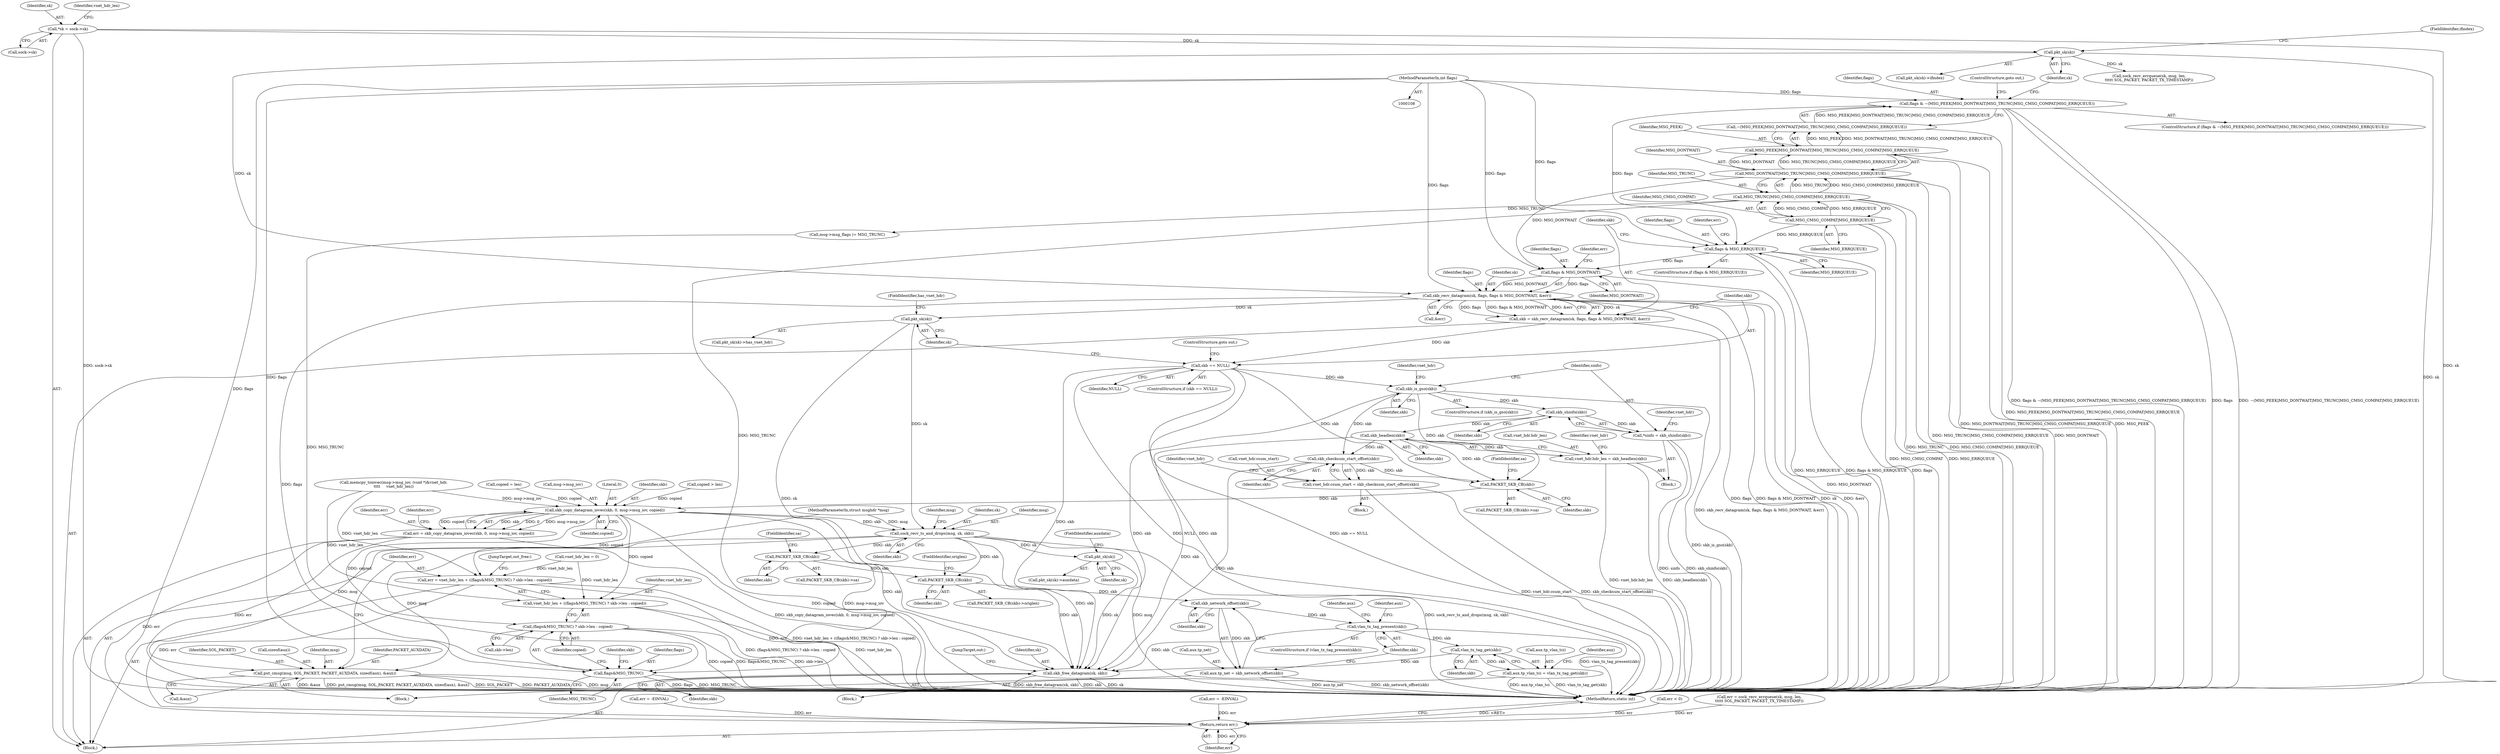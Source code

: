 digraph "0_linux_f3d3342602f8bcbf37d7c46641cb9bca7618eb1c_26@API" {
"1000173" [label="(Call,skb_recv_datagram(sk, flags, flags & MSG_DONTWAIT, &err))"];
"1000150" [label="(Call,pkt_sk(sk))"];
"1000116" [label="(Call,*sk = sock->sk)"];
"1000176" [label="(Call,flags & MSG_DONTWAIT)"];
"1000158" [label="(Call,flags & MSG_ERRQUEUE)"];
"1000134" [label="(Call,flags & ~(MSG_PEEK|MSG_DONTWAIT|MSG_TRUNC|MSG_CMSG_COMPAT|MSG_ERRQUEUE))"];
"1000113" [label="(MethodParameterIn,int flags)"];
"1000136" [label="(Call,~(MSG_PEEK|MSG_DONTWAIT|MSG_TRUNC|MSG_CMSG_COMPAT|MSG_ERRQUEUE))"];
"1000137" [label="(Call,MSG_PEEK|MSG_DONTWAIT|MSG_TRUNC|MSG_CMSG_COMPAT|MSG_ERRQUEUE)"];
"1000139" [label="(Call,MSG_DONTWAIT|MSG_TRUNC|MSG_CMSG_COMPAT|MSG_ERRQUEUE)"];
"1000141" [label="(Call,MSG_TRUNC|MSG_CMSG_COMPAT|MSG_ERRQUEUE)"];
"1000143" [label="(Call,MSG_CMSG_COMPAT|MSG_ERRQUEUE)"];
"1000171" [label="(Call,skb = skb_recv_datagram(sk, flags, flags & MSG_DONTWAIT, &err))"];
"1000182" [label="(Call,skb == NULL)"];
"1000212" [label="(Call,skb_is_gso(skb))"];
"1000218" [label="(Call,skb_shinfo(skb))"];
"1000216" [label="(Call,*sinfo = skb_shinfo(skb))"];
"1000224" [label="(Call,skb_headlen(skb))"];
"1000220" [label="(Call,vnet_hdr.hdr_len = skb_headlen(skb))"];
"1000311" [label="(Call,skb_checksum_start_offset(skb))"];
"1000307" [label="(Call,vnet_hdr.csum_start = skb_checksum_start_offset(skb))"];
"1000354" [label="(Call,PACKET_SKB_CB(skb))"];
"1000391" [label="(Call,skb_copy_datagram_iovec(skb, 0, msg->msg_iov, copied))"];
"1000389" [label="(Call,err = skb_copy_datagram_iovec(skb, 0, msg->msg_iov, copied))"];
"1000522" [label="(Return,return err;)"];
"1000401" [label="(Call,sock_recv_ts_and_drops(msg, sk, skb))"];
"1000415" [label="(Call,PACKET_SKB_CB(skb))"];
"1000449" [label="(Call,PACKET_SKB_CB(skb))"];
"1000468" [label="(Call,skb_network_offset(skb))"];
"1000464" [label="(Call,aux.tp_net = skb_network_offset(skb))"];
"1000471" [label="(Call,vlan_tx_tag_present(skb))"];
"1000478" [label="(Call,vlan_tx_tag_get(skb))"];
"1000474" [label="(Call,aux.tp_vlan_tci = vlan_tx_tag_get(skb))"];
"1000518" [label="(Call,skb_free_datagram(sk, skb))"];
"1000423" [label="(Call,pkt_sk(sk))"];
"1000497" [label="(Call,put_cmsg(msg, SOL_PACKET, PACKET_AUXDATA, sizeof(aux), &aux))"];
"1000505" [label="(Call,err = vnet_hdr_len + ((flags&MSG_TRUNC) ? skb->len : copied))"];
"1000507" [label="(Call,vnet_hdr_len + ((flags&MSG_TRUNC) ? skb->len : copied))"];
"1000509" [label="(Call,(flags&MSG_TRUNC) ? skb->len : copied)"];
"1000188" [label="(Call,pkt_sk(sk))"];
"1000510" [label="(Call,flags&MSG_TRUNC)"];
"1000404" [label="(Identifier,skb)"];
"1000381" [label="(Call,copied = len)"];
"1000175" [label="(Identifier,flags)"];
"1000465" [label="(Call,aux.tp_net)"];
"1000354" [label="(Call,PACKET_SKB_CB(skb))"];
"1000195" [label="(Call,err = -EINVAL)"];
"1000228" [label="(Identifier,vnet_hdr)"];
"1000180" [label="(Identifier,err)"];
"1000449" [label="(Call,PACKET_SKB_CB(skb))"];
"1000500" [label="(Identifier,PACKET_AUXDATA)"];
"1000142" [label="(Identifier,MSG_TRUNC)"];
"1000468" [label="(Call,skb_network_offset(skb))"];
"1000140" [label="(Identifier,MSG_DONTWAIT)"];
"1000472" [label="(Identifier,skb)"];
"1000177" [label="(Identifier,flags)"];
"1000497" [label="(Call,put_cmsg(msg, SOL_PACKET, PACKET_AUXDATA, sizeof(aux), &aux))"];
"1000150" [label="(Call,pkt_sk(sk))"];
"1000478" [label="(Call,vlan_tx_tag_get(skb))"];
"1000422" [label="(Call,pkt_sk(sk)->auxdata)"];
"1000216" [label="(Call,*sinfo = skb_shinfo(skb))"];
"1000111" [label="(MethodParameterIn,struct msghdr *msg)"];
"1000471" [label="(Call,vlan_tx_tag_present(skb))"];
"1000513" [label="(Call,skb->len)"];
"1000394" [label="(Call,msg->msg_iov)"];
"1000145" [label="(Identifier,MSG_ERRQUEUE)"];
"1000189" [label="(Identifier,sk)"];
"1000345" [label="(Call,err < 0)"];
"1000212" [label="(Call,skb_is_gso(skb))"];
"1000393" [label="(Literal,0)"];
"1000217" [label="(Identifier,sinfo)"];
"1000392" [label="(Identifier,skb)"];
"1000114" [label="(Block,)"];
"1000181" [label="(ControlStructure,if (skb == NULL))"];
"1000335" [label="(Call,memcpy_toiovec(msg->msg_iov, (void *)&vnet_hdr,\n\t\t\t\t     vnet_hdr_len))"];
"1000519" [label="(Identifier,sk)"];
"1000182" [label="(Call,skb == NULL)"];
"1000213" [label="(Identifier,skb)"];
"1000424" [label="(Identifier,sk)"];
"1000514" [label="(Identifier,skb)"];
"1000391" [label="(Call,skb_copy_datagram_iovec(skb, 0, msg->msg_iov, copied))"];
"1000141" [label="(Call,MSG_TRUNC|MSG_CMSG_COMPAT|MSG_ERRQUEUE)"];
"1000162" [label="(Call,err = sock_recv_errqueue(sk, msg, len,\n\t\t\t\t\t SOL_PACKET, PACKET_TX_TIMESTAMP))"];
"1000510" [label="(Call,flags&MSG_TRUNC)"];
"1000183" [label="(Identifier,skb)"];
"1000516" [label="(Identifier,copied)"];
"1000417" [label="(FieldIdentifier,sa)"];
"1000163" [label="(Identifier,err)"];
"1000118" [label="(Call,sock->sk)"];
"1000312" [label="(Identifier,skb)"];
"1000135" [label="(Identifier,flags)"];
"1000176" [label="(Call,flags & MSG_DONTWAIT)"];
"1000129" [label="(Call,err = -EINVAL)"];
"1000520" [label="(Identifier,skb)"];
"1000219" [label="(Identifier,skb)"];
"1000512" [label="(Identifier,MSG_TRUNC)"];
"1000469" [label="(Identifier,skb)"];
"1000185" [label="(ControlStructure,goto out;)"];
"1000222" [label="(Identifier,vnet_hdr)"];
"1000415" [label="(Call,PACKET_SKB_CB(skb))"];
"1000475" [label="(Call,aux.tp_vlan_tci)"];
"1000134" [label="(Call,flags & ~(MSG_PEEK|MSG_DONTWAIT|MSG_TRUNC|MSG_CMSG_COMPAT|MSG_ERRQUEUE))"];
"1000220" [label="(Call,vnet_hdr.hdr_len = skb_headlen(skb))"];
"1000470" [label="(ControlStructure,if (vlan_tx_tag_present(skb)))"];
"1000450" [label="(Identifier,skb)"];
"1000473" [label="(Block,)"];
"1000152" [label="(FieldIdentifier,ifindex)"];
"1000489" [label="(Identifier,aux)"];
"1000126" [label="(Call,vnet_hdr_len = 0)"];
"1000158" [label="(Call,flags & MSG_ERRQUEUE)"];
"1000116" [label="(Call,*sk = sock->sk)"];
"1000214" [label="(Block,)"];
"1000137" [label="(Call,MSG_PEEK|MSG_DONTWAIT|MSG_TRUNC|MSG_CMSG_COMPAT|MSG_ERRQUEUE)"];
"1000474" [label="(Call,aux.tp_vlan_tci = vlan_tx_tag_get(skb))"];
"1000171" [label="(Call,skb = skb_recv_datagram(sk, flags, flags & MSG_DONTWAIT, &err))"];
"1000188" [label="(Call,pkt_sk(sk))"];
"1000143" [label="(Call,MSG_CMSG_COMPAT|MSG_ERRQUEUE)"];
"1000507" [label="(Call,vnet_hdr_len + ((flags&MSG_TRUNC) ? skb->len : copied))"];
"1000499" [label="(Identifier,SOL_PACKET)"];
"1000501" [label="(Call,sizeof(aux))"];
"1000416" [label="(Identifier,skb)"];
"1000503" [label="(Call,&aux)"];
"1000426" [label="(Block,)"];
"1000117" [label="(Identifier,sk)"];
"1000138" [label="(Identifier,MSG_PEEK)"];
"1000315" [label="(Identifier,vnet_hdr)"];
"1000353" [label="(Call,PACKET_SKB_CB(skb)->sa)"];
"1000173" [label="(Call,skb_recv_datagram(sk, flags, flags & MSG_DONTWAIT, &err))"];
"1000308" [label="(Call,vnet_hdr.csum_start)"];
"1000464" [label="(Call,aux.tp_net = skb_network_offset(skb))"];
"1000113" [label="(MethodParameterIn,int flags)"];
"1000151" [label="(Identifier,sk)"];
"1000164" [label="(Call,sock_recv_errqueue(sk, msg, len,\n\t\t\t\t\t SOL_PACKET, PACKET_TX_TIMESTAMP))"];
"1000311" [label="(Call,skb_checksum_start_offset(skb))"];
"1000397" [label="(Identifier,copied)"];
"1000356" [label="(FieldIdentifier,sa)"];
"1000522" [label="(Return,return err;)"];
"1000511" [label="(Identifier,flags)"];
"1000498" [label="(Identifier,msg)"];
"1000211" [label="(ControlStructure,if (skb_is_gso(skb)))"];
"1000425" [label="(FieldIdentifier,auxdata)"];
"1000149" [label="(Call,pkt_sk(sk)->ifindex)"];
"1000407" [label="(Identifier,msg)"];
"1000187" [label="(Call,pkt_sk(sk)->has_vnet_hdr)"];
"1000479" [label="(Identifier,skb)"];
"1000414" [label="(Call,PACKET_SKB_CB(skb)->sa)"];
"1000225" [label="(Identifier,skb)"];
"1000509" [label="(Call,(flags&MSG_TRUNC) ? skb->len : copied)"];
"1000127" [label="(Identifier,vnet_hdr_len)"];
"1000307" [label="(Call,vnet_hdr.csum_start = skb_checksum_start_offset(skb))"];
"1000390" [label="(Identifier,err)"];
"1000403" [label="(Identifier,sk)"];
"1000146" [label="(ControlStructure,goto out;)"];
"1000451" [label="(FieldIdentifier,origlen)"];
"1000506" [label="(Identifier,err)"];
"1000476" [label="(Identifier,aux)"];
"1000190" [label="(FieldIdentifier,has_vnet_hdr)"];
"1000399" [label="(Identifier,err)"];
"1000144" [label="(Identifier,MSG_CMSG_COMPAT)"];
"1000384" [label="(Call,msg->msg_flags |= MSG_TRUNC)"];
"1000157" [label="(ControlStructure,if (flags & MSG_ERRQUEUE))"];
"1000136" [label="(Call,~(MSG_PEEK|MSG_DONTWAIT|MSG_TRUNC|MSG_CMSG_COMPAT|MSG_ERRQUEUE))"];
"1000301" [label="(Block,)"];
"1000508" [label="(Identifier,vnet_hdr_len)"];
"1000160" [label="(Identifier,MSG_ERRQUEUE)"];
"1000174" [label="(Identifier,sk)"];
"1000355" [label="(Identifier,skb)"];
"1000517" [label="(JumpTarget,out_free:)"];
"1000377" [label="(Call,copied > len)"];
"1000133" [label="(ControlStructure,if (flags & ~(MSG_PEEK|MSG_DONTWAIT|MSG_TRUNC|MSG_CMSG_COMPAT|MSG_ERRQUEUE)))"];
"1000221" [label="(Call,vnet_hdr.hdr_len)"];
"1000401" [label="(Call,sock_recv_ts_and_drops(msg, sk, skb))"];
"1000184" [label="(Identifier,NULL)"];
"1000523" [label="(Identifier,err)"];
"1000448" [label="(Call,PACKET_SKB_CB(skb)->origlen)"];
"1000423" [label="(Call,pkt_sk(sk))"];
"1000292" [label="(Identifier,vnet_hdr)"];
"1000178" [label="(Identifier,MSG_DONTWAIT)"];
"1000139" [label="(Call,MSG_DONTWAIT|MSG_TRUNC|MSG_CMSG_COMPAT|MSG_ERRQUEUE)"];
"1000524" [label="(MethodReturn,static int)"];
"1000521" [label="(JumpTarget,out:)"];
"1000224" [label="(Call,skb_headlen(skb))"];
"1000482" [label="(Identifier,aux)"];
"1000505" [label="(Call,err = vnet_hdr_len + ((flags&MSG_TRUNC) ? skb->len : copied))"];
"1000159" [label="(Identifier,flags)"];
"1000389" [label="(Call,err = skb_copy_datagram_iovec(skb, 0, msg->msg_iov, copied))"];
"1000402" [label="(Identifier,msg)"];
"1000218" [label="(Call,skb_shinfo(skb))"];
"1000179" [label="(Call,&err)"];
"1000172" [label="(Identifier,skb)"];
"1000518" [label="(Call,skb_free_datagram(sk, skb))"];
"1000173" -> "1000171"  [label="AST: "];
"1000173" -> "1000179"  [label="CFG: "];
"1000174" -> "1000173"  [label="AST: "];
"1000175" -> "1000173"  [label="AST: "];
"1000176" -> "1000173"  [label="AST: "];
"1000179" -> "1000173"  [label="AST: "];
"1000171" -> "1000173"  [label="CFG: "];
"1000173" -> "1000524"  [label="DDG: &err"];
"1000173" -> "1000524"  [label="DDG: flags & MSG_DONTWAIT"];
"1000173" -> "1000524"  [label="DDG: sk"];
"1000173" -> "1000524"  [label="DDG: flags"];
"1000173" -> "1000171"  [label="DDG: sk"];
"1000173" -> "1000171"  [label="DDG: flags"];
"1000173" -> "1000171"  [label="DDG: flags & MSG_DONTWAIT"];
"1000173" -> "1000171"  [label="DDG: &err"];
"1000150" -> "1000173"  [label="DDG: sk"];
"1000176" -> "1000173"  [label="DDG: flags"];
"1000176" -> "1000173"  [label="DDG: MSG_DONTWAIT"];
"1000113" -> "1000173"  [label="DDG: flags"];
"1000173" -> "1000188"  [label="DDG: sk"];
"1000173" -> "1000510"  [label="DDG: flags"];
"1000150" -> "1000149"  [label="AST: "];
"1000150" -> "1000151"  [label="CFG: "];
"1000151" -> "1000150"  [label="AST: "];
"1000152" -> "1000150"  [label="CFG: "];
"1000150" -> "1000524"  [label="DDG: sk"];
"1000116" -> "1000150"  [label="DDG: sk"];
"1000150" -> "1000164"  [label="DDG: sk"];
"1000116" -> "1000114"  [label="AST: "];
"1000116" -> "1000118"  [label="CFG: "];
"1000117" -> "1000116"  [label="AST: "];
"1000118" -> "1000116"  [label="AST: "];
"1000127" -> "1000116"  [label="CFG: "];
"1000116" -> "1000524"  [label="DDG: sk"];
"1000116" -> "1000524"  [label="DDG: sock->sk"];
"1000176" -> "1000178"  [label="CFG: "];
"1000177" -> "1000176"  [label="AST: "];
"1000178" -> "1000176"  [label="AST: "];
"1000180" -> "1000176"  [label="CFG: "];
"1000176" -> "1000524"  [label="DDG: MSG_DONTWAIT"];
"1000158" -> "1000176"  [label="DDG: flags"];
"1000113" -> "1000176"  [label="DDG: flags"];
"1000139" -> "1000176"  [label="DDG: MSG_DONTWAIT"];
"1000158" -> "1000157"  [label="AST: "];
"1000158" -> "1000160"  [label="CFG: "];
"1000159" -> "1000158"  [label="AST: "];
"1000160" -> "1000158"  [label="AST: "];
"1000163" -> "1000158"  [label="CFG: "];
"1000172" -> "1000158"  [label="CFG: "];
"1000158" -> "1000524"  [label="DDG: flags"];
"1000158" -> "1000524"  [label="DDG: MSG_ERRQUEUE"];
"1000158" -> "1000524"  [label="DDG: flags & MSG_ERRQUEUE"];
"1000134" -> "1000158"  [label="DDG: flags"];
"1000113" -> "1000158"  [label="DDG: flags"];
"1000143" -> "1000158"  [label="DDG: MSG_ERRQUEUE"];
"1000134" -> "1000133"  [label="AST: "];
"1000134" -> "1000136"  [label="CFG: "];
"1000135" -> "1000134"  [label="AST: "];
"1000136" -> "1000134"  [label="AST: "];
"1000146" -> "1000134"  [label="CFG: "];
"1000151" -> "1000134"  [label="CFG: "];
"1000134" -> "1000524"  [label="DDG: flags & ~(MSG_PEEK|MSG_DONTWAIT|MSG_TRUNC|MSG_CMSG_COMPAT|MSG_ERRQUEUE)"];
"1000134" -> "1000524"  [label="DDG: flags"];
"1000134" -> "1000524"  [label="DDG: ~(MSG_PEEK|MSG_DONTWAIT|MSG_TRUNC|MSG_CMSG_COMPAT|MSG_ERRQUEUE)"];
"1000113" -> "1000134"  [label="DDG: flags"];
"1000136" -> "1000134"  [label="DDG: MSG_PEEK|MSG_DONTWAIT|MSG_TRUNC|MSG_CMSG_COMPAT|MSG_ERRQUEUE"];
"1000113" -> "1000108"  [label="AST: "];
"1000113" -> "1000524"  [label="DDG: flags"];
"1000113" -> "1000510"  [label="DDG: flags"];
"1000136" -> "1000137"  [label="CFG: "];
"1000137" -> "1000136"  [label="AST: "];
"1000136" -> "1000524"  [label="DDG: MSG_PEEK|MSG_DONTWAIT|MSG_TRUNC|MSG_CMSG_COMPAT|MSG_ERRQUEUE"];
"1000137" -> "1000136"  [label="DDG: MSG_PEEK"];
"1000137" -> "1000136"  [label="DDG: MSG_DONTWAIT|MSG_TRUNC|MSG_CMSG_COMPAT|MSG_ERRQUEUE"];
"1000137" -> "1000139"  [label="CFG: "];
"1000138" -> "1000137"  [label="AST: "];
"1000139" -> "1000137"  [label="AST: "];
"1000137" -> "1000524"  [label="DDG: MSG_DONTWAIT|MSG_TRUNC|MSG_CMSG_COMPAT|MSG_ERRQUEUE"];
"1000137" -> "1000524"  [label="DDG: MSG_PEEK"];
"1000139" -> "1000137"  [label="DDG: MSG_DONTWAIT"];
"1000139" -> "1000137"  [label="DDG: MSG_TRUNC|MSG_CMSG_COMPAT|MSG_ERRQUEUE"];
"1000139" -> "1000141"  [label="CFG: "];
"1000140" -> "1000139"  [label="AST: "];
"1000141" -> "1000139"  [label="AST: "];
"1000139" -> "1000524"  [label="DDG: MSG_TRUNC|MSG_CMSG_COMPAT|MSG_ERRQUEUE"];
"1000139" -> "1000524"  [label="DDG: MSG_DONTWAIT"];
"1000141" -> "1000139"  [label="DDG: MSG_TRUNC"];
"1000141" -> "1000139"  [label="DDG: MSG_CMSG_COMPAT|MSG_ERRQUEUE"];
"1000141" -> "1000143"  [label="CFG: "];
"1000142" -> "1000141"  [label="AST: "];
"1000143" -> "1000141"  [label="AST: "];
"1000141" -> "1000524"  [label="DDG: MSG_TRUNC"];
"1000141" -> "1000524"  [label="DDG: MSG_CMSG_COMPAT|MSG_ERRQUEUE"];
"1000143" -> "1000141"  [label="DDG: MSG_CMSG_COMPAT"];
"1000143" -> "1000141"  [label="DDG: MSG_ERRQUEUE"];
"1000141" -> "1000384"  [label="DDG: MSG_TRUNC"];
"1000141" -> "1000510"  [label="DDG: MSG_TRUNC"];
"1000143" -> "1000145"  [label="CFG: "];
"1000144" -> "1000143"  [label="AST: "];
"1000145" -> "1000143"  [label="AST: "];
"1000143" -> "1000524"  [label="DDG: MSG_CMSG_COMPAT"];
"1000143" -> "1000524"  [label="DDG: MSG_ERRQUEUE"];
"1000171" -> "1000114"  [label="AST: "];
"1000172" -> "1000171"  [label="AST: "];
"1000183" -> "1000171"  [label="CFG: "];
"1000171" -> "1000524"  [label="DDG: skb_recv_datagram(sk, flags, flags & MSG_DONTWAIT, &err)"];
"1000171" -> "1000182"  [label="DDG: skb"];
"1000182" -> "1000181"  [label="AST: "];
"1000182" -> "1000184"  [label="CFG: "];
"1000183" -> "1000182"  [label="AST: "];
"1000184" -> "1000182"  [label="AST: "];
"1000185" -> "1000182"  [label="CFG: "];
"1000189" -> "1000182"  [label="CFG: "];
"1000182" -> "1000524"  [label="DDG: skb == NULL"];
"1000182" -> "1000524"  [label="DDG: NULL"];
"1000182" -> "1000524"  [label="DDG: skb"];
"1000182" -> "1000212"  [label="DDG: skb"];
"1000182" -> "1000354"  [label="DDG: skb"];
"1000182" -> "1000518"  [label="DDG: skb"];
"1000212" -> "1000211"  [label="AST: "];
"1000212" -> "1000213"  [label="CFG: "];
"1000213" -> "1000212"  [label="AST: "];
"1000217" -> "1000212"  [label="CFG: "];
"1000292" -> "1000212"  [label="CFG: "];
"1000212" -> "1000524"  [label="DDG: skb_is_gso(skb)"];
"1000212" -> "1000218"  [label="DDG: skb"];
"1000212" -> "1000311"  [label="DDG: skb"];
"1000212" -> "1000354"  [label="DDG: skb"];
"1000212" -> "1000518"  [label="DDG: skb"];
"1000218" -> "1000216"  [label="AST: "];
"1000218" -> "1000219"  [label="CFG: "];
"1000219" -> "1000218"  [label="AST: "];
"1000216" -> "1000218"  [label="CFG: "];
"1000218" -> "1000216"  [label="DDG: skb"];
"1000218" -> "1000224"  [label="DDG: skb"];
"1000216" -> "1000214"  [label="AST: "];
"1000217" -> "1000216"  [label="AST: "];
"1000222" -> "1000216"  [label="CFG: "];
"1000216" -> "1000524"  [label="DDG: sinfo"];
"1000216" -> "1000524"  [label="DDG: skb_shinfo(skb)"];
"1000224" -> "1000220"  [label="AST: "];
"1000224" -> "1000225"  [label="CFG: "];
"1000225" -> "1000224"  [label="AST: "];
"1000220" -> "1000224"  [label="CFG: "];
"1000224" -> "1000220"  [label="DDG: skb"];
"1000224" -> "1000311"  [label="DDG: skb"];
"1000224" -> "1000354"  [label="DDG: skb"];
"1000224" -> "1000518"  [label="DDG: skb"];
"1000220" -> "1000214"  [label="AST: "];
"1000221" -> "1000220"  [label="AST: "];
"1000228" -> "1000220"  [label="CFG: "];
"1000220" -> "1000524"  [label="DDG: vnet_hdr.hdr_len"];
"1000220" -> "1000524"  [label="DDG: skb_headlen(skb)"];
"1000311" -> "1000307"  [label="AST: "];
"1000311" -> "1000312"  [label="CFG: "];
"1000312" -> "1000311"  [label="AST: "];
"1000307" -> "1000311"  [label="CFG: "];
"1000311" -> "1000307"  [label="DDG: skb"];
"1000311" -> "1000354"  [label="DDG: skb"];
"1000311" -> "1000518"  [label="DDG: skb"];
"1000307" -> "1000301"  [label="AST: "];
"1000308" -> "1000307"  [label="AST: "];
"1000315" -> "1000307"  [label="CFG: "];
"1000307" -> "1000524"  [label="DDG: skb_checksum_start_offset(skb)"];
"1000307" -> "1000524"  [label="DDG: vnet_hdr.csum_start"];
"1000354" -> "1000353"  [label="AST: "];
"1000354" -> "1000355"  [label="CFG: "];
"1000355" -> "1000354"  [label="AST: "];
"1000356" -> "1000354"  [label="CFG: "];
"1000354" -> "1000391"  [label="DDG: skb"];
"1000391" -> "1000389"  [label="AST: "];
"1000391" -> "1000397"  [label="CFG: "];
"1000392" -> "1000391"  [label="AST: "];
"1000393" -> "1000391"  [label="AST: "];
"1000394" -> "1000391"  [label="AST: "];
"1000397" -> "1000391"  [label="AST: "];
"1000389" -> "1000391"  [label="CFG: "];
"1000391" -> "1000524"  [label="DDG: copied"];
"1000391" -> "1000524"  [label="DDG: msg->msg_iov"];
"1000391" -> "1000389"  [label="DDG: skb"];
"1000391" -> "1000389"  [label="DDG: 0"];
"1000391" -> "1000389"  [label="DDG: msg->msg_iov"];
"1000391" -> "1000389"  [label="DDG: copied"];
"1000335" -> "1000391"  [label="DDG: msg->msg_iov"];
"1000377" -> "1000391"  [label="DDG: copied"];
"1000381" -> "1000391"  [label="DDG: copied"];
"1000391" -> "1000401"  [label="DDG: skb"];
"1000391" -> "1000505"  [label="DDG: copied"];
"1000391" -> "1000507"  [label="DDG: copied"];
"1000391" -> "1000509"  [label="DDG: copied"];
"1000391" -> "1000518"  [label="DDG: skb"];
"1000389" -> "1000114"  [label="AST: "];
"1000390" -> "1000389"  [label="AST: "];
"1000399" -> "1000389"  [label="CFG: "];
"1000389" -> "1000524"  [label="DDG: err"];
"1000389" -> "1000524"  [label="DDG: skb_copy_datagram_iovec(skb, 0, msg->msg_iov, copied)"];
"1000389" -> "1000522"  [label="DDG: err"];
"1000522" -> "1000114"  [label="AST: "];
"1000522" -> "1000523"  [label="CFG: "];
"1000523" -> "1000522"  [label="AST: "];
"1000524" -> "1000522"  [label="CFG: "];
"1000522" -> "1000524"  [label="DDG: <RET>"];
"1000523" -> "1000522"  [label="DDG: err"];
"1000129" -> "1000522"  [label="DDG: err"];
"1000505" -> "1000522"  [label="DDG: err"];
"1000345" -> "1000522"  [label="DDG: err"];
"1000162" -> "1000522"  [label="DDG: err"];
"1000195" -> "1000522"  [label="DDG: err"];
"1000401" -> "1000114"  [label="AST: "];
"1000401" -> "1000404"  [label="CFG: "];
"1000402" -> "1000401"  [label="AST: "];
"1000403" -> "1000401"  [label="AST: "];
"1000404" -> "1000401"  [label="AST: "];
"1000407" -> "1000401"  [label="CFG: "];
"1000401" -> "1000524"  [label="DDG: sock_recv_ts_and_drops(msg, sk, skb)"];
"1000401" -> "1000524"  [label="DDG: msg"];
"1000111" -> "1000401"  [label="DDG: msg"];
"1000188" -> "1000401"  [label="DDG: sk"];
"1000401" -> "1000415"  [label="DDG: skb"];
"1000401" -> "1000423"  [label="DDG: sk"];
"1000401" -> "1000449"  [label="DDG: skb"];
"1000401" -> "1000497"  [label="DDG: msg"];
"1000401" -> "1000518"  [label="DDG: skb"];
"1000415" -> "1000414"  [label="AST: "];
"1000415" -> "1000416"  [label="CFG: "];
"1000416" -> "1000415"  [label="AST: "];
"1000417" -> "1000415"  [label="CFG: "];
"1000415" -> "1000449"  [label="DDG: skb"];
"1000415" -> "1000518"  [label="DDG: skb"];
"1000449" -> "1000448"  [label="AST: "];
"1000449" -> "1000450"  [label="CFG: "];
"1000450" -> "1000449"  [label="AST: "];
"1000451" -> "1000449"  [label="CFG: "];
"1000449" -> "1000468"  [label="DDG: skb"];
"1000468" -> "1000464"  [label="AST: "];
"1000468" -> "1000469"  [label="CFG: "];
"1000469" -> "1000468"  [label="AST: "];
"1000464" -> "1000468"  [label="CFG: "];
"1000468" -> "1000464"  [label="DDG: skb"];
"1000468" -> "1000471"  [label="DDG: skb"];
"1000464" -> "1000426"  [label="AST: "];
"1000465" -> "1000464"  [label="AST: "];
"1000472" -> "1000464"  [label="CFG: "];
"1000464" -> "1000524"  [label="DDG: aux.tp_net"];
"1000464" -> "1000524"  [label="DDG: skb_network_offset(skb)"];
"1000471" -> "1000470"  [label="AST: "];
"1000471" -> "1000472"  [label="CFG: "];
"1000472" -> "1000471"  [label="AST: "];
"1000476" -> "1000471"  [label="CFG: "];
"1000489" -> "1000471"  [label="CFG: "];
"1000471" -> "1000524"  [label="DDG: vlan_tx_tag_present(skb)"];
"1000471" -> "1000478"  [label="DDG: skb"];
"1000471" -> "1000518"  [label="DDG: skb"];
"1000478" -> "1000474"  [label="AST: "];
"1000478" -> "1000479"  [label="CFG: "];
"1000479" -> "1000478"  [label="AST: "];
"1000474" -> "1000478"  [label="CFG: "];
"1000478" -> "1000474"  [label="DDG: skb"];
"1000478" -> "1000518"  [label="DDG: skb"];
"1000474" -> "1000473"  [label="AST: "];
"1000475" -> "1000474"  [label="AST: "];
"1000482" -> "1000474"  [label="CFG: "];
"1000474" -> "1000524"  [label="DDG: aux.tp_vlan_tci"];
"1000474" -> "1000524"  [label="DDG: vlan_tx_tag_get(skb)"];
"1000518" -> "1000114"  [label="AST: "];
"1000518" -> "1000520"  [label="CFG: "];
"1000519" -> "1000518"  [label="AST: "];
"1000520" -> "1000518"  [label="AST: "];
"1000521" -> "1000518"  [label="CFG: "];
"1000518" -> "1000524"  [label="DDG: skb"];
"1000518" -> "1000524"  [label="DDG: sk"];
"1000518" -> "1000524"  [label="DDG: skb_free_datagram(sk, skb)"];
"1000188" -> "1000518"  [label="DDG: sk"];
"1000423" -> "1000518"  [label="DDG: sk"];
"1000423" -> "1000422"  [label="AST: "];
"1000423" -> "1000424"  [label="CFG: "];
"1000424" -> "1000423"  [label="AST: "];
"1000425" -> "1000423"  [label="CFG: "];
"1000497" -> "1000426"  [label="AST: "];
"1000497" -> "1000503"  [label="CFG: "];
"1000498" -> "1000497"  [label="AST: "];
"1000499" -> "1000497"  [label="AST: "];
"1000500" -> "1000497"  [label="AST: "];
"1000501" -> "1000497"  [label="AST: "];
"1000503" -> "1000497"  [label="AST: "];
"1000506" -> "1000497"  [label="CFG: "];
"1000497" -> "1000524"  [label="DDG: msg"];
"1000497" -> "1000524"  [label="DDG: &aux"];
"1000497" -> "1000524"  [label="DDG: put_cmsg(msg, SOL_PACKET, PACKET_AUXDATA, sizeof(aux), &aux)"];
"1000497" -> "1000524"  [label="DDG: SOL_PACKET"];
"1000497" -> "1000524"  [label="DDG: PACKET_AUXDATA"];
"1000111" -> "1000497"  [label="DDG: msg"];
"1000505" -> "1000114"  [label="AST: "];
"1000505" -> "1000507"  [label="CFG: "];
"1000506" -> "1000505"  [label="AST: "];
"1000507" -> "1000505"  [label="AST: "];
"1000517" -> "1000505"  [label="CFG: "];
"1000505" -> "1000524"  [label="DDG: err"];
"1000505" -> "1000524"  [label="DDG: vnet_hdr_len + ((flags&MSG_TRUNC) ? skb->len : copied)"];
"1000335" -> "1000505"  [label="DDG: vnet_hdr_len"];
"1000126" -> "1000505"  [label="DDG: vnet_hdr_len"];
"1000507" -> "1000509"  [label="CFG: "];
"1000508" -> "1000507"  [label="AST: "];
"1000509" -> "1000507"  [label="AST: "];
"1000507" -> "1000524"  [label="DDG: (flags&MSG_TRUNC) ? skb->len : copied"];
"1000507" -> "1000524"  [label="DDG: vnet_hdr_len"];
"1000335" -> "1000507"  [label="DDG: vnet_hdr_len"];
"1000126" -> "1000507"  [label="DDG: vnet_hdr_len"];
"1000509" -> "1000513"  [label="CFG: "];
"1000509" -> "1000516"  [label="CFG: "];
"1000510" -> "1000509"  [label="AST: "];
"1000513" -> "1000509"  [label="AST: "];
"1000516" -> "1000509"  [label="AST: "];
"1000509" -> "1000524"  [label="DDG: skb->len"];
"1000509" -> "1000524"  [label="DDG: copied"];
"1000509" -> "1000524"  [label="DDG: flags&MSG_TRUNC"];
"1000188" -> "1000187"  [label="AST: "];
"1000188" -> "1000189"  [label="CFG: "];
"1000189" -> "1000188"  [label="AST: "];
"1000190" -> "1000188"  [label="CFG: "];
"1000510" -> "1000512"  [label="CFG: "];
"1000511" -> "1000510"  [label="AST: "];
"1000512" -> "1000510"  [label="AST: "];
"1000514" -> "1000510"  [label="CFG: "];
"1000516" -> "1000510"  [label="CFG: "];
"1000510" -> "1000524"  [label="DDG: flags"];
"1000510" -> "1000524"  [label="DDG: MSG_TRUNC"];
"1000384" -> "1000510"  [label="DDG: MSG_TRUNC"];
}
